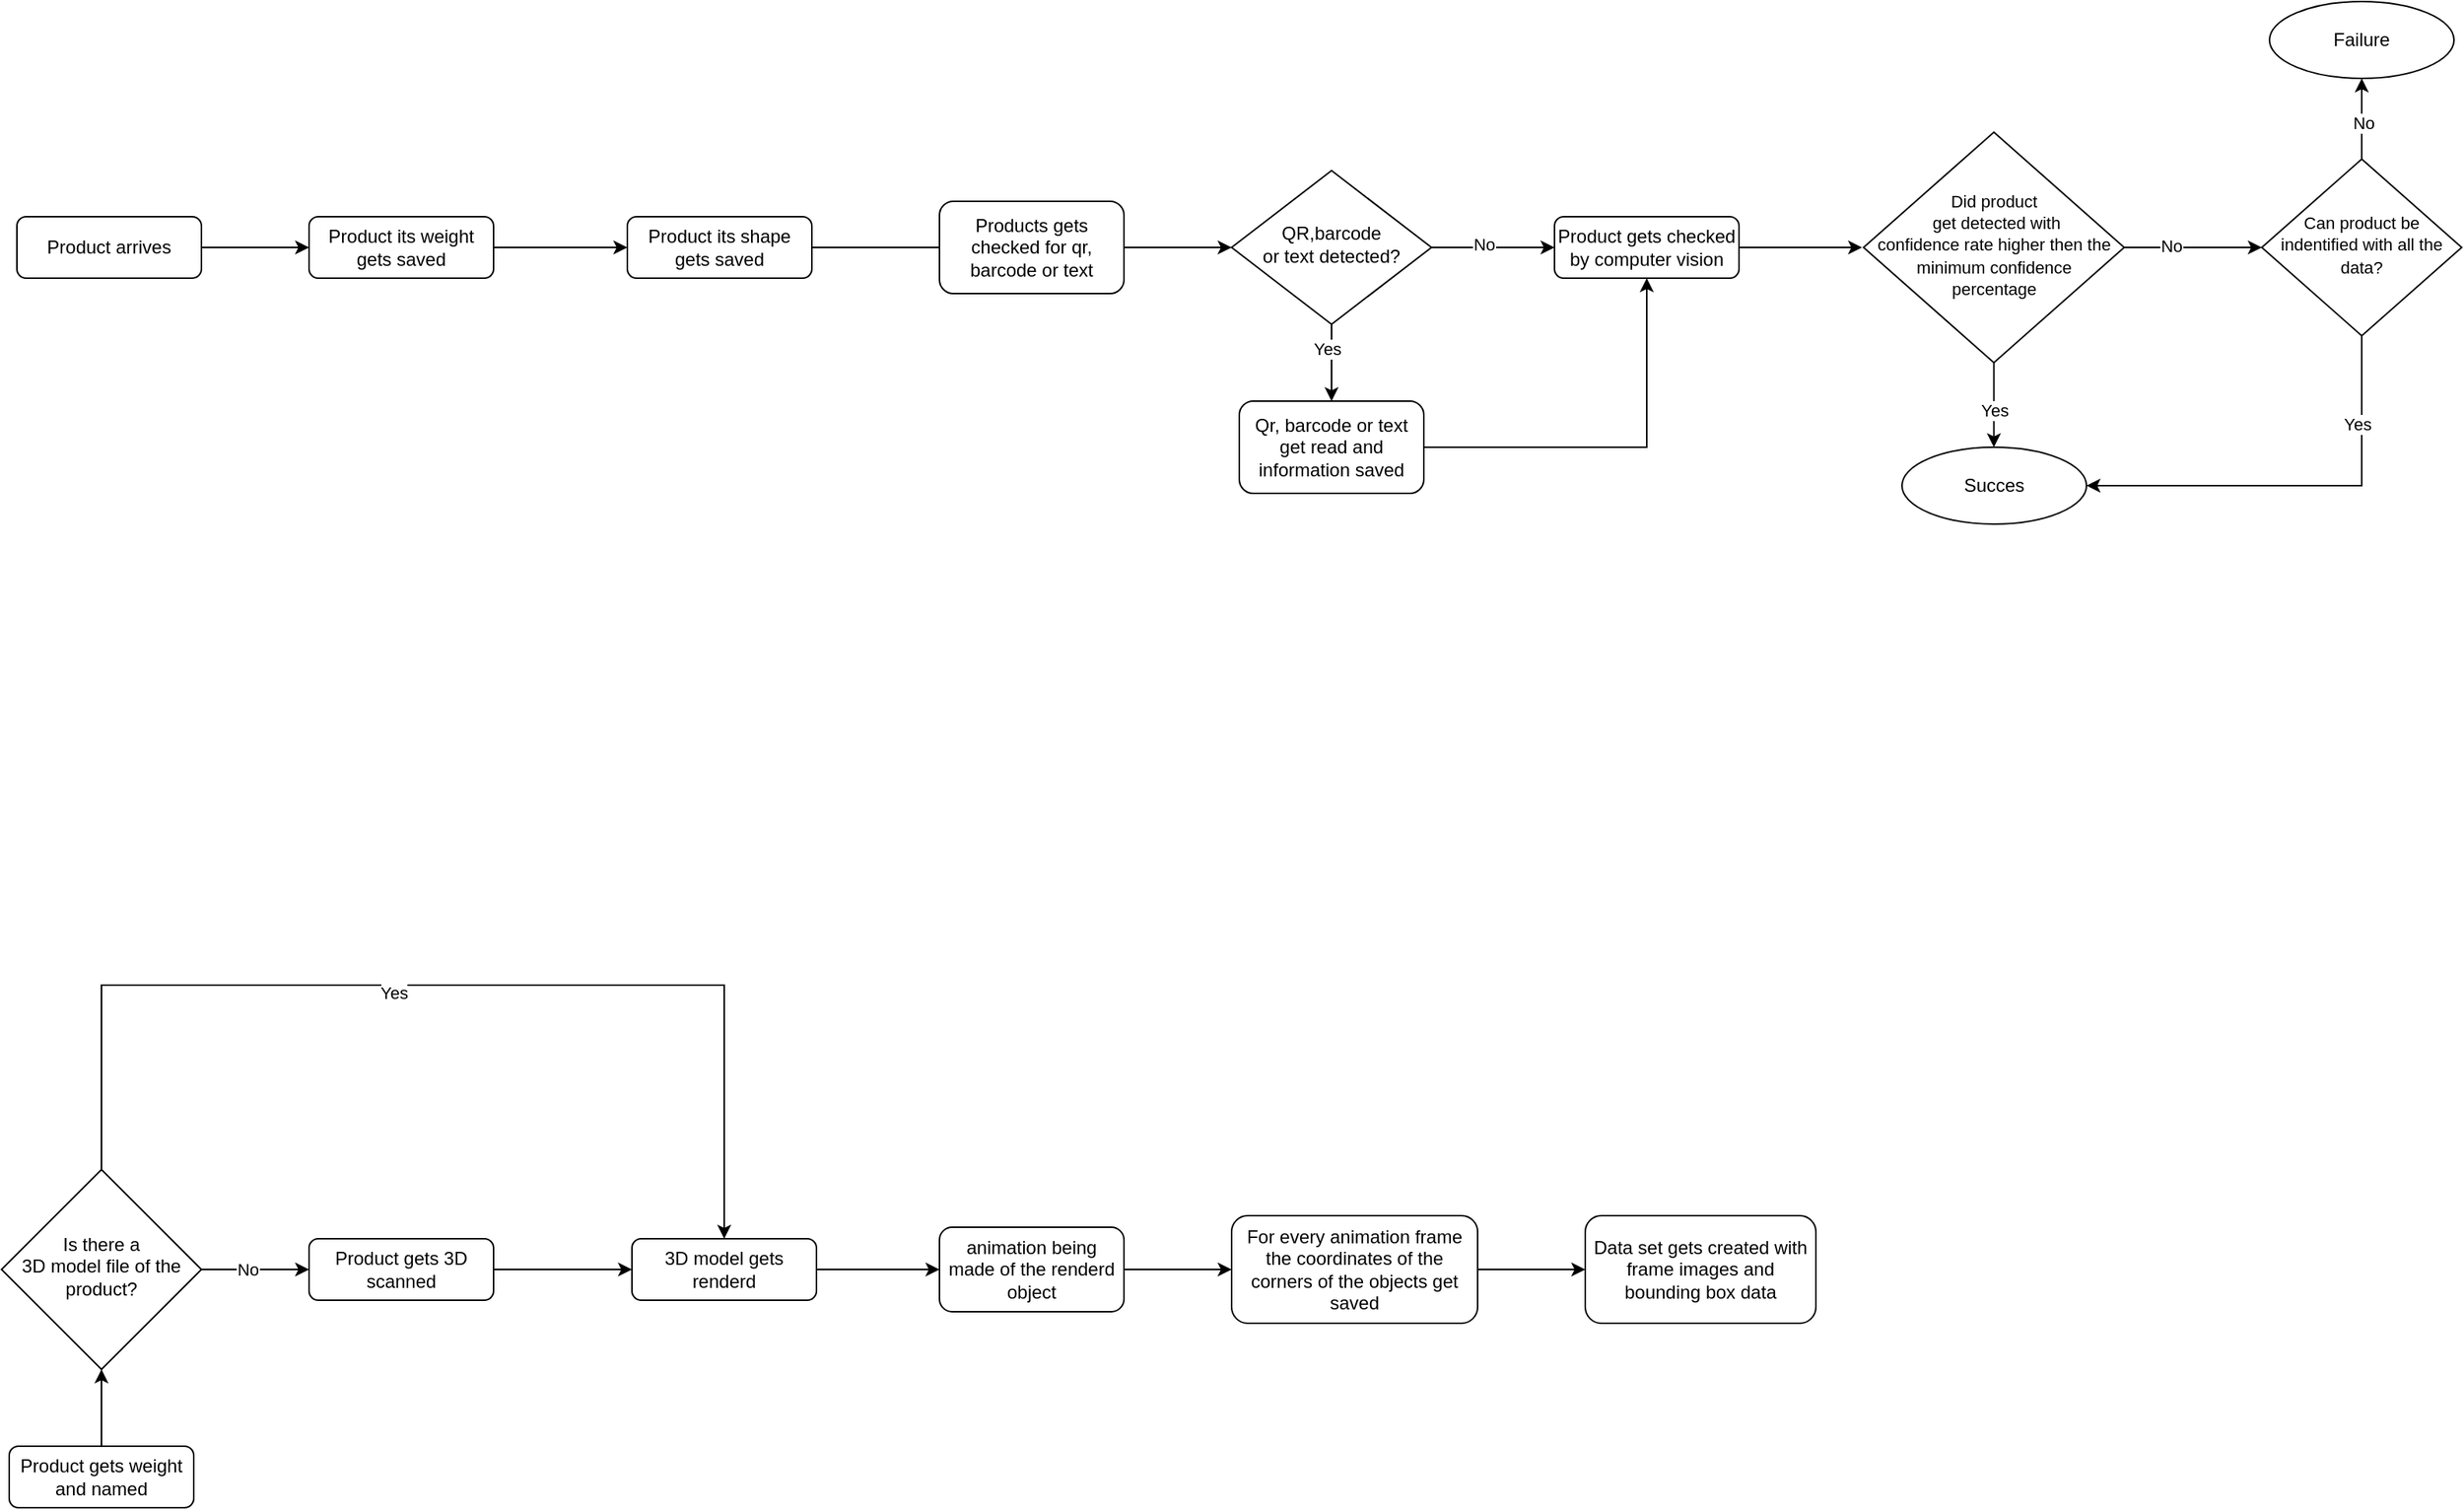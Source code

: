 <mxfile version="24.3.1" type="device">
  <diagram id="C5RBs43oDa-KdzZeNtuy" name="Page-1">
    <mxGraphModel dx="1706" dy="867" grid="1" gridSize="10" guides="1" tooltips="1" connect="1" arrows="1" fold="1" page="1" pageScale="1" pageWidth="827" pageHeight="1169" math="0" shadow="0">
      <root>
        <mxCell id="WIyWlLk6GJQsqaUBKTNV-0" />
        <mxCell id="WIyWlLk6GJQsqaUBKTNV-1" parent="WIyWlLk6GJQsqaUBKTNV-0" />
        <mxCell id="9jSr0MnQHAzzt0HbwjSK-77" style="edgeStyle=orthogonalEdgeStyle;rounded=0;orthogonalLoop=1;jettySize=auto;html=1;entryX=0;entryY=0.5;entryDx=0;entryDy=0;" parent="WIyWlLk6GJQsqaUBKTNV-1" source="WIyWlLk6GJQsqaUBKTNV-3" target="9jSr0MnQHAzzt0HbwjSK-43" edge="1">
          <mxGeometry relative="1" as="geometry" />
        </mxCell>
        <mxCell id="WIyWlLk6GJQsqaUBKTNV-3" value="Product arrives" style="rounded=1;whiteSpace=wrap;html=1;fontSize=12;glass=0;strokeWidth=1;shadow=0;" parent="WIyWlLk6GJQsqaUBKTNV-1" vertex="1">
          <mxGeometry x="40" y="140" width="120" height="40" as="geometry" />
        </mxCell>
        <mxCell id="9jSr0MnQHAzzt0HbwjSK-76" style="edgeStyle=orthogonalEdgeStyle;rounded=0;orthogonalLoop=1;jettySize=auto;html=1;entryX=0;entryY=0.5;entryDx=0;entryDy=0;" parent="WIyWlLk6GJQsqaUBKTNV-1" source="9jSr0MnQHAzzt0HbwjSK-43" target="9jSr0MnQHAzzt0HbwjSK-45" edge="1">
          <mxGeometry relative="1" as="geometry" />
        </mxCell>
        <mxCell id="9jSr0MnQHAzzt0HbwjSK-43" value="Product its weight gets saved" style="rounded=1;whiteSpace=wrap;html=1;fontSize=12;glass=0;strokeWidth=1;shadow=0;" parent="WIyWlLk6GJQsqaUBKTNV-1" vertex="1">
          <mxGeometry x="230" y="140" width="120" height="40" as="geometry" />
        </mxCell>
        <mxCell id="9jSr0MnQHAzzt0HbwjSK-46" style="edgeStyle=orthogonalEdgeStyle;rounded=0;orthogonalLoop=1;jettySize=auto;html=1;" parent="WIyWlLk6GJQsqaUBKTNV-1" source="9jSr0MnQHAzzt0HbwjSK-45" edge="1">
          <mxGeometry relative="1" as="geometry">
            <mxPoint x="650" y="160" as="targetPoint" />
          </mxGeometry>
        </mxCell>
        <mxCell id="9jSr0MnQHAzzt0HbwjSK-45" value="Product its shape gets saved" style="rounded=1;whiteSpace=wrap;html=1;fontSize=12;glass=0;strokeWidth=1;shadow=0;" parent="WIyWlLk6GJQsqaUBKTNV-1" vertex="1">
          <mxGeometry x="437" y="140" width="120" height="40" as="geometry" />
        </mxCell>
        <mxCell id="9jSr0MnQHAzzt0HbwjSK-49" style="edgeStyle=orthogonalEdgeStyle;rounded=0;orthogonalLoop=1;jettySize=auto;html=1;entryX=0;entryY=0.5;entryDx=0;entryDy=0;" parent="WIyWlLk6GJQsqaUBKTNV-1" source="9jSr0MnQHAzzt0HbwjSK-47" target="9jSr0MnQHAzzt0HbwjSK-48" edge="1">
          <mxGeometry relative="1" as="geometry" />
        </mxCell>
        <mxCell id="9jSr0MnQHAzzt0HbwjSK-47" value="Products gets checked for qr, barcode or text" style="rounded=1;whiteSpace=wrap;html=1;fontSize=12;glass=0;strokeWidth=1;shadow=0;" parent="WIyWlLk6GJQsqaUBKTNV-1" vertex="1">
          <mxGeometry x="640" y="130" width="120" height="60" as="geometry" />
        </mxCell>
        <mxCell id="9jSr0MnQHAzzt0HbwjSK-50" style="edgeStyle=orthogonalEdgeStyle;rounded=0;orthogonalLoop=1;jettySize=auto;html=1;" parent="WIyWlLk6GJQsqaUBKTNV-1" source="9jSr0MnQHAzzt0HbwjSK-48" edge="1">
          <mxGeometry relative="1" as="geometry">
            <mxPoint x="895" y="260" as="targetPoint" />
          </mxGeometry>
        </mxCell>
        <mxCell id="9jSr0MnQHAzzt0HbwjSK-52" value="Yes" style="edgeLabel;html=1;align=center;verticalAlign=middle;resizable=0;points=[];" parent="9jSr0MnQHAzzt0HbwjSK-50" vertex="1" connectable="0">
          <mxGeometry x="-0.358" y="-3" relative="1" as="geometry">
            <mxPoint as="offset" />
          </mxGeometry>
        </mxCell>
        <mxCell id="9jSr0MnQHAzzt0HbwjSK-56" style="edgeStyle=orthogonalEdgeStyle;rounded=0;orthogonalLoop=1;jettySize=auto;html=1;entryX=0;entryY=0.5;entryDx=0;entryDy=0;" parent="WIyWlLk6GJQsqaUBKTNV-1" source="9jSr0MnQHAzzt0HbwjSK-48" target="9jSr0MnQHAzzt0HbwjSK-54" edge="1">
          <mxGeometry relative="1" as="geometry" />
        </mxCell>
        <mxCell id="9jSr0MnQHAzzt0HbwjSK-57" value="No" style="edgeLabel;html=1;align=center;verticalAlign=middle;resizable=0;points=[];" parent="9jSr0MnQHAzzt0HbwjSK-56" vertex="1" connectable="0">
          <mxGeometry x="-0.167" y="2" relative="1" as="geometry">
            <mxPoint as="offset" />
          </mxGeometry>
        </mxCell>
        <mxCell id="9jSr0MnQHAzzt0HbwjSK-48" value="QR,barcode &lt;br&gt;or text detected?" style="rhombus;whiteSpace=wrap;html=1;shadow=0;fontFamily=Helvetica;fontSize=12;align=center;strokeWidth=1;spacing=6;spacingTop=-4;" parent="WIyWlLk6GJQsqaUBKTNV-1" vertex="1">
          <mxGeometry x="830" y="110" width="130" height="100" as="geometry" />
        </mxCell>
        <mxCell id="9jSr0MnQHAzzt0HbwjSK-58" style="edgeStyle=orthogonalEdgeStyle;rounded=0;orthogonalLoop=1;jettySize=auto;html=1;entryX=0.5;entryY=1;entryDx=0;entryDy=0;" parent="WIyWlLk6GJQsqaUBKTNV-1" source="9jSr0MnQHAzzt0HbwjSK-51" target="9jSr0MnQHAzzt0HbwjSK-54" edge="1">
          <mxGeometry relative="1" as="geometry" />
        </mxCell>
        <mxCell id="9jSr0MnQHAzzt0HbwjSK-51" value="Qr, barcode or text get read and information saved" style="rounded=1;whiteSpace=wrap;html=1;fontSize=12;glass=0;strokeWidth=1;shadow=0;" parent="WIyWlLk6GJQsqaUBKTNV-1" vertex="1">
          <mxGeometry x="835" y="260" width="120" height="60" as="geometry" />
        </mxCell>
        <mxCell id="9jSr0MnQHAzzt0HbwjSK-59" style="edgeStyle=orthogonalEdgeStyle;rounded=0;orthogonalLoop=1;jettySize=auto;html=1;" parent="WIyWlLk6GJQsqaUBKTNV-1" source="9jSr0MnQHAzzt0HbwjSK-54" edge="1">
          <mxGeometry relative="1" as="geometry">
            <mxPoint x="1240" y="160" as="targetPoint" />
          </mxGeometry>
        </mxCell>
        <mxCell id="9jSr0MnQHAzzt0HbwjSK-54" value="Product gets checked by computer vision" style="rounded=1;whiteSpace=wrap;html=1;fontSize=12;glass=0;strokeWidth=1;shadow=0;" parent="WIyWlLk6GJQsqaUBKTNV-1" vertex="1">
          <mxGeometry x="1040" y="140" width="120" height="40" as="geometry" />
        </mxCell>
        <mxCell id="9jSr0MnQHAzzt0HbwjSK-61" style="edgeStyle=orthogonalEdgeStyle;rounded=0;orthogonalLoop=1;jettySize=auto;html=1;" parent="WIyWlLk6GJQsqaUBKTNV-1" source="9jSr0MnQHAzzt0HbwjSK-60" edge="1">
          <mxGeometry relative="1" as="geometry">
            <mxPoint x="1325.75" y="290" as="targetPoint" />
          </mxGeometry>
        </mxCell>
        <mxCell id="9jSr0MnQHAzzt0HbwjSK-62" value="Yes" style="edgeLabel;html=1;align=center;verticalAlign=middle;resizable=0;points=[];" parent="9jSr0MnQHAzzt0HbwjSK-61" vertex="1" connectable="0">
          <mxGeometry x="-0.008" y="-3" relative="1" as="geometry">
            <mxPoint as="offset" />
          </mxGeometry>
        </mxCell>
        <mxCell id="9jSr0MnQHAzzt0HbwjSK-67" style="edgeStyle=orthogonalEdgeStyle;rounded=0;orthogonalLoop=1;jettySize=auto;html=1;" parent="WIyWlLk6GJQsqaUBKTNV-1" source="9jSr0MnQHAzzt0HbwjSK-60" edge="1">
          <mxGeometry relative="1" as="geometry">
            <mxPoint x="1500" y="160" as="targetPoint" />
          </mxGeometry>
        </mxCell>
        <mxCell id="9jSr0MnQHAzzt0HbwjSK-71" value="No" style="edgeLabel;html=1;align=center;verticalAlign=middle;resizable=0;points=[];" parent="9jSr0MnQHAzzt0HbwjSK-67" vertex="1" connectable="0">
          <mxGeometry x="-0.344" y="1" relative="1" as="geometry">
            <mxPoint x="1" as="offset" />
          </mxGeometry>
        </mxCell>
        <mxCell id="9jSr0MnQHAzzt0HbwjSK-60" value="&lt;font style=&quot;font-size: 11px;&quot;&gt;Did product&lt;br&gt;&amp;nbsp;get detected with &lt;br&gt;confidence rate higher then the &lt;br&gt;minimum confidence &lt;br&gt;percentage&lt;/font&gt;" style="rhombus;whiteSpace=wrap;html=1;shadow=0;fontFamily=Helvetica;fontSize=12;align=center;strokeWidth=1;spacing=6;spacingTop=-4;" parent="WIyWlLk6GJQsqaUBKTNV-1" vertex="1">
          <mxGeometry x="1241" y="85" width="169.5" height="150" as="geometry" />
        </mxCell>
        <mxCell id="9jSr0MnQHAzzt0HbwjSK-63" value="Succes" style="ellipse;whiteSpace=wrap;html=1;" parent="WIyWlLk6GJQsqaUBKTNV-1" vertex="1">
          <mxGeometry x="1266" y="290" width="120" height="50" as="geometry" />
        </mxCell>
        <mxCell id="9jSr0MnQHAzzt0HbwjSK-66" value="Failure" style="ellipse;whiteSpace=wrap;html=1;" parent="WIyWlLk6GJQsqaUBKTNV-1" vertex="1">
          <mxGeometry x="1505" width="120" height="50" as="geometry" />
        </mxCell>
        <mxCell id="9jSr0MnQHAzzt0HbwjSK-69" style="edgeStyle=orthogonalEdgeStyle;rounded=0;orthogonalLoop=1;jettySize=auto;html=1;entryX=1;entryY=0.5;entryDx=0;entryDy=0;" parent="WIyWlLk6GJQsqaUBKTNV-1" source="9jSr0MnQHAzzt0HbwjSK-68" target="9jSr0MnQHAzzt0HbwjSK-63" edge="1">
          <mxGeometry relative="1" as="geometry">
            <Array as="points">
              <mxPoint x="1565" y="315" />
            </Array>
          </mxGeometry>
        </mxCell>
        <mxCell id="9jSr0MnQHAzzt0HbwjSK-70" value="Yes" style="edgeLabel;html=1;align=center;verticalAlign=middle;resizable=0;points=[];" parent="9jSr0MnQHAzzt0HbwjSK-69" vertex="1" connectable="0">
          <mxGeometry x="-0.588" y="-3" relative="1" as="geometry">
            <mxPoint as="offset" />
          </mxGeometry>
        </mxCell>
        <mxCell id="9jSr0MnQHAzzt0HbwjSK-72" style="edgeStyle=orthogonalEdgeStyle;rounded=0;orthogonalLoop=1;jettySize=auto;html=1;" parent="WIyWlLk6GJQsqaUBKTNV-1" source="9jSr0MnQHAzzt0HbwjSK-68" edge="1">
          <mxGeometry relative="1" as="geometry">
            <mxPoint x="1565" y="50" as="targetPoint" />
          </mxGeometry>
        </mxCell>
        <mxCell id="9jSr0MnQHAzzt0HbwjSK-73" value="No" style="edgeLabel;html=1;align=center;verticalAlign=middle;resizable=0;points=[];" parent="9jSr0MnQHAzzt0HbwjSK-72" vertex="1" connectable="0">
          <mxGeometry x="-0.011" y="-2" relative="1" as="geometry">
            <mxPoint as="offset" />
          </mxGeometry>
        </mxCell>
        <mxCell id="9jSr0MnQHAzzt0HbwjSK-68" value="&lt;span style=&quot;font-size: 11px;&quot;&gt;Can product be indentified with all the data?&lt;/span&gt;" style="rhombus;whiteSpace=wrap;html=1;shadow=0;fontFamily=Helvetica;fontSize=12;align=center;strokeWidth=1;spacing=6;spacingTop=-4;" parent="WIyWlLk6GJQsqaUBKTNV-1" vertex="1">
          <mxGeometry x="1500" y="102.5" width="130" height="115" as="geometry" />
        </mxCell>
        <mxCell id="9jSr0MnQHAzzt0HbwjSK-75" style="edgeStyle=orthogonalEdgeStyle;rounded=0;orthogonalLoop=1;jettySize=auto;html=1;" parent="WIyWlLk6GJQsqaUBKTNV-1" source="9jSr0MnQHAzzt0HbwjSK-74" edge="1">
          <mxGeometry relative="1" as="geometry">
            <mxPoint x="230" y="825.0" as="targetPoint" />
          </mxGeometry>
        </mxCell>
        <mxCell id="9jSr0MnQHAzzt0HbwjSK-79" value="No" style="edgeLabel;html=1;align=center;verticalAlign=middle;resizable=0;points=[];" parent="9jSr0MnQHAzzt0HbwjSK-75" vertex="1" connectable="0">
          <mxGeometry x="-0.469" y="-1" relative="1" as="geometry">
            <mxPoint x="11" y="-1" as="offset" />
          </mxGeometry>
        </mxCell>
        <mxCell id="9jSr0MnQHAzzt0HbwjSK-89" style="edgeStyle=orthogonalEdgeStyle;rounded=0;orthogonalLoop=1;jettySize=auto;html=1;entryX=0.5;entryY=0;entryDx=0;entryDy=0;" parent="WIyWlLk6GJQsqaUBKTNV-1" source="9jSr0MnQHAzzt0HbwjSK-74" target="9jSr0MnQHAzzt0HbwjSK-81" edge="1">
          <mxGeometry relative="1" as="geometry">
            <Array as="points">
              <mxPoint x="95" y="640" />
              <mxPoint x="500" y="640" />
            </Array>
          </mxGeometry>
        </mxCell>
        <mxCell id="9jSr0MnQHAzzt0HbwjSK-90" value="Yes" style="edgeLabel;html=1;align=center;verticalAlign=middle;resizable=0;points=[];" parent="9jSr0MnQHAzzt0HbwjSK-89" vertex="1" connectable="0">
          <mxGeometry x="-0.103" y="-5" relative="1" as="geometry">
            <mxPoint as="offset" />
          </mxGeometry>
        </mxCell>
        <mxCell id="9jSr0MnQHAzzt0HbwjSK-74" value="Is there a &lt;br&gt;3D model file of the product?" style="rhombus;whiteSpace=wrap;html=1;shadow=0;fontFamily=Helvetica;fontSize=12;align=center;strokeWidth=1;spacing=6;spacingTop=-4;" parent="WIyWlLk6GJQsqaUBKTNV-1" vertex="1">
          <mxGeometry x="30" y="760" width="130" height="130" as="geometry" />
        </mxCell>
        <mxCell id="9jSr0MnQHAzzt0HbwjSK-85" style="edgeStyle=orthogonalEdgeStyle;rounded=0;orthogonalLoop=1;jettySize=auto;html=1;entryX=0;entryY=0.5;entryDx=0;entryDy=0;" parent="WIyWlLk6GJQsqaUBKTNV-1" source="9jSr0MnQHAzzt0HbwjSK-78" target="9jSr0MnQHAzzt0HbwjSK-81" edge="1">
          <mxGeometry relative="1" as="geometry" />
        </mxCell>
        <mxCell id="9jSr0MnQHAzzt0HbwjSK-78" value="Product gets 3D scanned" style="rounded=1;whiteSpace=wrap;html=1;fontSize=12;glass=0;strokeWidth=1;shadow=0;" parent="WIyWlLk6GJQsqaUBKTNV-1" vertex="1">
          <mxGeometry x="230" y="805" width="120" height="40" as="geometry" />
        </mxCell>
        <mxCell id="9jSr0MnQHAzzt0HbwjSK-86" style="edgeStyle=orthogonalEdgeStyle;rounded=0;orthogonalLoop=1;jettySize=auto;html=1;entryX=0;entryY=0.5;entryDx=0;entryDy=0;" parent="WIyWlLk6GJQsqaUBKTNV-1" source="9jSr0MnQHAzzt0HbwjSK-81" target="9jSr0MnQHAzzt0HbwjSK-82" edge="1">
          <mxGeometry relative="1" as="geometry" />
        </mxCell>
        <mxCell id="9jSr0MnQHAzzt0HbwjSK-81" value="3D model gets renderd" style="rounded=1;whiteSpace=wrap;html=1;fontSize=12;glass=0;strokeWidth=1;shadow=0;" parent="WIyWlLk6GJQsqaUBKTNV-1" vertex="1">
          <mxGeometry x="440" y="805" width="120" height="40" as="geometry" />
        </mxCell>
        <mxCell id="9jSr0MnQHAzzt0HbwjSK-87" style="edgeStyle=orthogonalEdgeStyle;rounded=0;orthogonalLoop=1;jettySize=auto;html=1;entryX=0;entryY=0.5;entryDx=0;entryDy=0;" parent="WIyWlLk6GJQsqaUBKTNV-1" source="9jSr0MnQHAzzt0HbwjSK-82" target="9jSr0MnQHAzzt0HbwjSK-83" edge="1">
          <mxGeometry relative="1" as="geometry" />
        </mxCell>
        <mxCell id="9jSr0MnQHAzzt0HbwjSK-82" value="animation being made of the renderd object" style="rounded=1;whiteSpace=wrap;html=1;fontSize=12;glass=0;strokeWidth=1;shadow=0;" parent="WIyWlLk6GJQsqaUBKTNV-1" vertex="1">
          <mxGeometry x="640" y="797.5" width="120" height="55" as="geometry" />
        </mxCell>
        <mxCell id="9jSr0MnQHAzzt0HbwjSK-88" style="edgeStyle=orthogonalEdgeStyle;rounded=0;orthogonalLoop=1;jettySize=auto;html=1;entryX=0;entryY=0.5;entryDx=0;entryDy=0;" parent="WIyWlLk6GJQsqaUBKTNV-1" source="9jSr0MnQHAzzt0HbwjSK-83" target="9jSr0MnQHAzzt0HbwjSK-84" edge="1">
          <mxGeometry relative="1" as="geometry" />
        </mxCell>
        <mxCell id="9jSr0MnQHAzzt0HbwjSK-83" value="For every animation frame the coordinates of the corners of the objects get saved" style="rounded=1;whiteSpace=wrap;html=1;fontSize=12;glass=0;strokeWidth=1;shadow=0;" parent="WIyWlLk6GJQsqaUBKTNV-1" vertex="1">
          <mxGeometry x="830" y="790" width="160" height="70" as="geometry" />
        </mxCell>
        <mxCell id="9jSr0MnQHAzzt0HbwjSK-84" value="Data set gets created with frame images and bounding box data" style="rounded=1;whiteSpace=wrap;html=1;fontSize=12;glass=0;strokeWidth=1;shadow=0;" parent="WIyWlLk6GJQsqaUBKTNV-1" vertex="1">
          <mxGeometry x="1060" y="790" width="150" height="70" as="geometry" />
        </mxCell>
        <mxCell id="9jSr0MnQHAzzt0HbwjSK-93" style="edgeStyle=orthogonalEdgeStyle;rounded=0;orthogonalLoop=1;jettySize=auto;html=1;entryX=0.5;entryY=1;entryDx=0;entryDy=0;" parent="WIyWlLk6GJQsqaUBKTNV-1" source="9jSr0MnQHAzzt0HbwjSK-92" target="9jSr0MnQHAzzt0HbwjSK-74" edge="1">
          <mxGeometry relative="1" as="geometry" />
        </mxCell>
        <mxCell id="9jSr0MnQHAzzt0HbwjSK-92" value="Product gets weight and named" style="rounded=1;whiteSpace=wrap;html=1;fontSize=12;glass=0;strokeWidth=1;shadow=0;" parent="WIyWlLk6GJQsqaUBKTNV-1" vertex="1">
          <mxGeometry x="35" y="940" width="120" height="40" as="geometry" />
        </mxCell>
      </root>
    </mxGraphModel>
  </diagram>
</mxfile>
